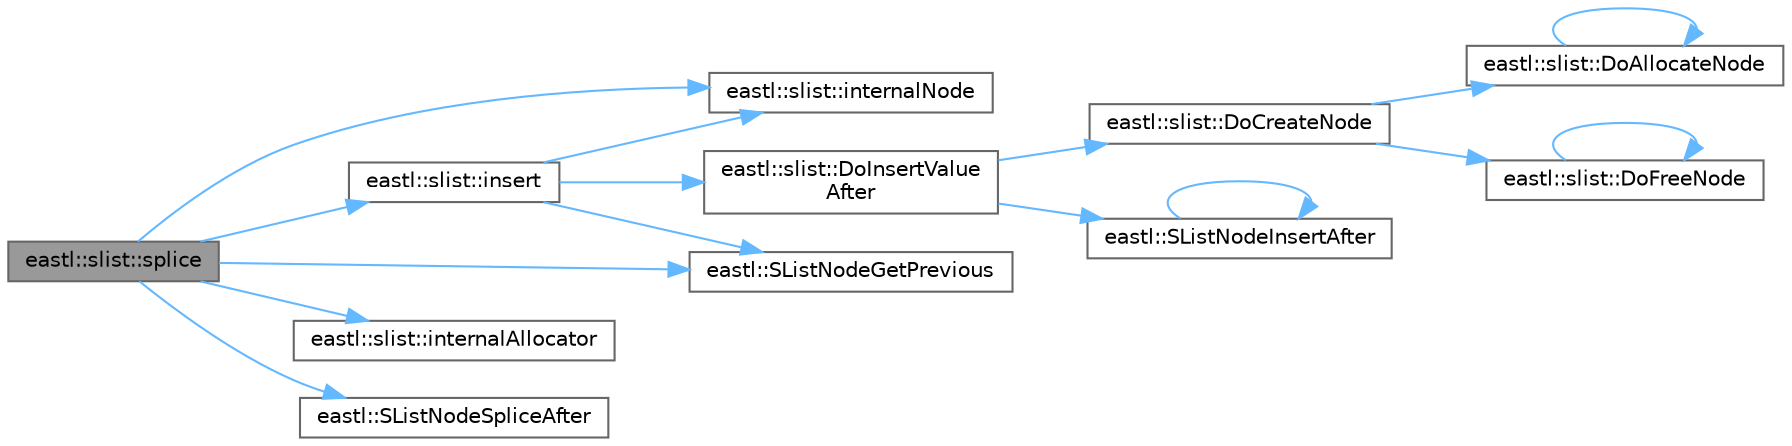 digraph "eastl::slist::splice"
{
 // LATEX_PDF_SIZE
  bgcolor="transparent";
  edge [fontname=Helvetica,fontsize=10,labelfontname=Helvetica,labelfontsize=10];
  node [fontname=Helvetica,fontsize=10,shape=box,height=0.2,width=0.4];
  rankdir="LR";
  Node1 [id="Node000001",label="eastl::slist::splice",height=0.2,width=0.4,color="gray40", fillcolor="grey60", style="filled", fontcolor="black",tooltip=" "];
  Node1 -> Node2 [id="edge16_Node000001_Node000002",color="steelblue1",style="solid",tooltip=" "];
  Node2 [id="Node000002",label="eastl::slist::insert",height=0.2,width=0.4,color="grey40", fillcolor="white", style="filled",URL="$classeastl_1_1slist.html#ad28c6858ce53b87fa3fb2dc2ca0b9e2e",tooltip=" "];
  Node2 -> Node3 [id="edge17_Node000002_Node000003",color="steelblue1",style="solid",tooltip=" "];
  Node3 [id="Node000003",label="eastl::slist::DoInsertValue\lAfter",height=0.2,width=0.4,color="grey40", fillcolor="white", style="filled",URL="$classeastl_1_1slist.html#a6ede7e3cc7bd0946aecfd69ba2719cfc",tooltip=" "];
  Node3 -> Node4 [id="edge18_Node000003_Node000004",color="steelblue1",style="solid",tooltip=" "];
  Node4 [id="Node000004",label="eastl::slist::DoCreateNode",height=0.2,width=0.4,color="grey40", fillcolor="white", style="filled",URL="$classeastl_1_1slist.html#acdc292f2c5161542814df3aff2e4d956",tooltip=" "];
  Node4 -> Node5 [id="edge19_Node000004_Node000005",color="steelblue1",style="solid",tooltip=" "];
  Node5 [id="Node000005",label="eastl::slist::DoAllocateNode",height=0.2,width=0.4,color="grey40", fillcolor="white", style="filled",URL="$classeastl_1_1slist.html#abf9829ccc39d1a2a1457a9dd32dec762",tooltip=" "];
  Node5 -> Node5 [id="edge20_Node000005_Node000005",color="steelblue1",style="solid",tooltip=" "];
  Node4 -> Node6 [id="edge21_Node000004_Node000006",color="steelblue1",style="solid",tooltip=" "];
  Node6 [id="Node000006",label="eastl::slist::DoFreeNode",height=0.2,width=0.4,color="grey40", fillcolor="white", style="filled",URL="$classeastl_1_1slist.html#ad8da57c75fff0ac10ebb1bcdbc66b3bf",tooltip=" "];
  Node6 -> Node6 [id="edge22_Node000006_Node000006",color="steelblue1",style="solid",tooltip=" "];
  Node3 -> Node7 [id="edge23_Node000003_Node000007",color="steelblue1",style="solid",tooltip=" "];
  Node7 [id="Node000007",label="eastl::SListNodeInsertAfter",height=0.2,width=0.4,color="grey40", fillcolor="white", style="filled",URL="$namespaceeastl.html#a0680f457f887ba4bd2578097f8313dc9",tooltip=" "];
  Node7 -> Node7 [id="edge24_Node000007_Node000007",color="steelblue1",style="solid",tooltip=" "];
  Node2 -> Node8 [id="edge25_Node000002_Node000008",color="steelblue1",style="solid",tooltip=" "];
  Node8 [id="Node000008",label="eastl::slist::internalNode",height=0.2,width=0.4,color="grey40", fillcolor="white", style="filled",URL="$classeastl_1_1slist.html#a395f3e3b8d341626588269b43d381f42",tooltip=" "];
  Node2 -> Node9 [id="edge26_Node000002_Node000009",color="steelblue1",style="solid",tooltip=" "];
  Node9 [id="Node000009",label="eastl::SListNodeGetPrevious",height=0.2,width=0.4,color="grey40", fillcolor="white", style="filled",URL="$namespaceeastl.html#aa09ddb6408f7101d1b383e2f56324bec",tooltip=" "];
  Node1 -> Node10 [id="edge27_Node000001_Node000010",color="steelblue1",style="solid",tooltip=" "];
  Node10 [id="Node000010",label="eastl::slist::internalAllocator",height=0.2,width=0.4,color="grey40", fillcolor="white", style="filled",URL="$classeastl_1_1slist.html#ad5bd1878b176d6ff6cd70458ed2faaae",tooltip=" "];
  Node1 -> Node8 [id="edge28_Node000001_Node000008",color="steelblue1",style="solid",tooltip=" "];
  Node1 -> Node9 [id="edge29_Node000001_Node000009",color="steelblue1",style="solid",tooltip=" "];
  Node1 -> Node11 [id="edge30_Node000001_Node000011",color="steelblue1",style="solid",tooltip=" "];
  Node11 [id="Node000011",label="eastl::SListNodeSpliceAfter",height=0.2,width=0.4,color="grey40", fillcolor="white", style="filled",URL="$namespaceeastl.html#a9212c9310d30a8e5f62e4ff4f16de523",tooltip=" "];
}
